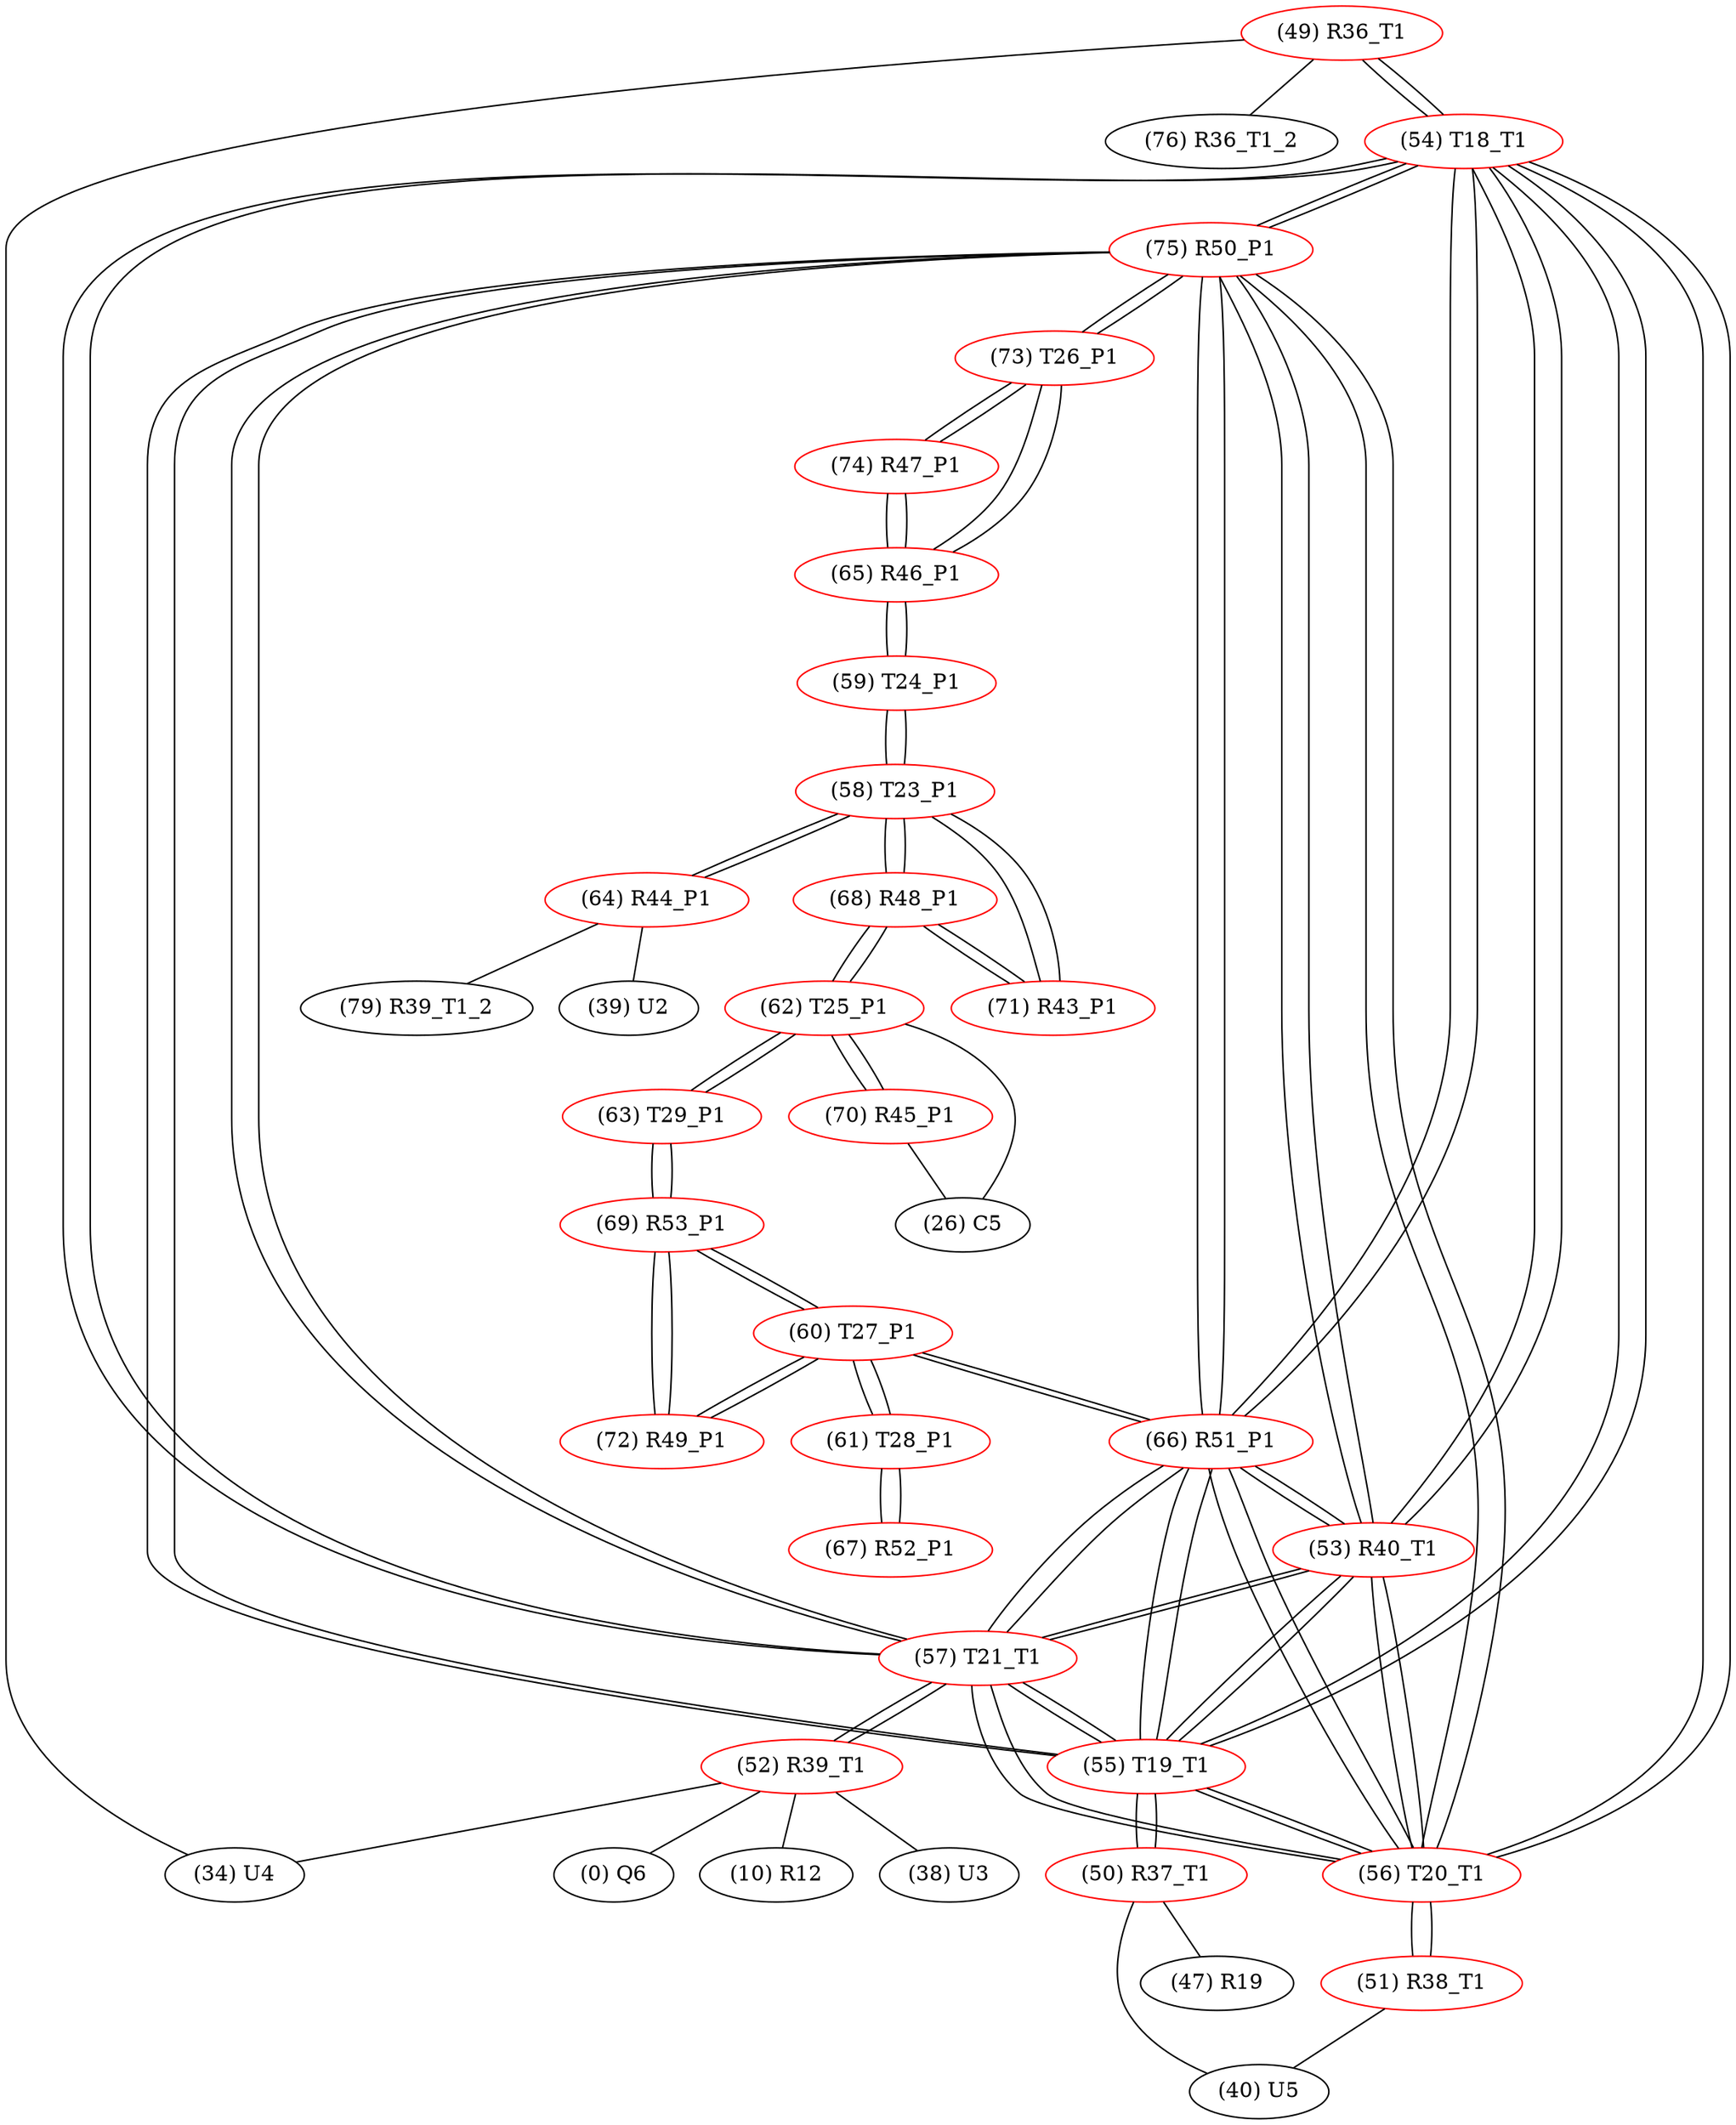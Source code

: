 graph {
	49 [label="(49) R36_T1" color=red]
	34 [label="(34) U4"]
	76 [label="(76) R36_T1_2"]
	54 [label="(54) T18_T1"]
	50 [label="(50) R37_T1" color=red]
	40 [label="(40) U5"]
	47 [label="(47) R19"]
	55 [label="(55) T19_T1"]
	51 [label="(51) R38_T1" color=red]
	40 [label="(40) U5"]
	56 [label="(56) T20_T1"]
	52 [label="(52) R39_T1" color=red]
	0 [label="(0) Q6"]
	10 [label="(10) R12"]
	34 [label="(34) U4"]
	38 [label="(38) U3"]
	57 [label="(57) T21_T1"]
	53 [label="(53) R40_T1" color=red]
	66 [label="(66) R51_P1"]
	75 [label="(75) R50_P1"]
	54 [label="(54) T18_T1"]
	57 [label="(57) T21_T1"]
	56 [label="(56) T20_T1"]
	55 [label="(55) T19_T1"]
	54 [label="(54) T18_T1" color=red]
	49 [label="(49) R36_T1"]
	66 [label="(66) R51_P1"]
	75 [label="(75) R50_P1"]
	57 [label="(57) T21_T1"]
	56 [label="(56) T20_T1"]
	55 [label="(55) T19_T1"]
	53 [label="(53) R40_T1"]
	55 [label="(55) T19_T1" color=red]
	50 [label="(50) R37_T1"]
	66 [label="(66) R51_P1"]
	75 [label="(75) R50_P1"]
	54 [label="(54) T18_T1"]
	57 [label="(57) T21_T1"]
	56 [label="(56) T20_T1"]
	53 [label="(53) R40_T1"]
	56 [label="(56) T20_T1" color=red]
	51 [label="(51) R38_T1"]
	66 [label="(66) R51_P1"]
	75 [label="(75) R50_P1"]
	54 [label="(54) T18_T1"]
	57 [label="(57) T21_T1"]
	55 [label="(55) T19_T1"]
	53 [label="(53) R40_T1"]
	57 [label="(57) T21_T1" color=red]
	52 [label="(52) R39_T1"]
	66 [label="(66) R51_P1"]
	75 [label="(75) R50_P1"]
	54 [label="(54) T18_T1"]
	56 [label="(56) T20_T1"]
	55 [label="(55) T19_T1"]
	53 [label="(53) R40_T1"]
	58 [label="(58) T23_P1" color=red]
	68 [label="(68) R48_P1"]
	71 [label="(71) R43_P1"]
	59 [label="(59) T24_P1"]
	64 [label="(64) R44_P1"]
	59 [label="(59) T24_P1" color=red]
	65 [label="(65) R46_P1"]
	58 [label="(58) T23_P1"]
	60 [label="(60) T27_P1" color=red]
	66 [label="(66) R51_P1"]
	61 [label="(61) T28_P1"]
	69 [label="(69) R53_P1"]
	72 [label="(72) R49_P1"]
	61 [label="(61) T28_P1" color=red]
	67 [label="(67) R52_P1"]
	60 [label="(60) T27_P1"]
	62 [label="(62) T25_P1" color=red]
	63 [label="(63) T29_P1"]
	68 [label="(68) R48_P1"]
	70 [label="(70) R45_P1"]
	26 [label="(26) C5"]
	63 [label="(63) T29_P1" color=red]
	62 [label="(62) T25_P1"]
	69 [label="(69) R53_P1"]
	64 [label="(64) R44_P1" color=red]
	39 [label="(39) U2"]
	79 [label="(79) R39_T1_2"]
	58 [label="(58) T23_P1"]
	65 [label="(65) R46_P1" color=red]
	73 [label="(73) T26_P1"]
	74 [label="(74) R47_P1"]
	59 [label="(59) T24_P1"]
	66 [label="(66) R51_P1" color=red]
	60 [label="(60) T27_P1"]
	75 [label="(75) R50_P1"]
	54 [label="(54) T18_T1"]
	57 [label="(57) T21_T1"]
	56 [label="(56) T20_T1"]
	55 [label="(55) T19_T1"]
	53 [label="(53) R40_T1"]
	67 [label="(67) R52_P1" color=red]
	61 [label="(61) T28_P1"]
	68 [label="(68) R48_P1" color=red]
	62 [label="(62) T25_P1"]
	58 [label="(58) T23_P1"]
	71 [label="(71) R43_P1"]
	69 [label="(69) R53_P1" color=red]
	63 [label="(63) T29_P1"]
	60 [label="(60) T27_P1"]
	72 [label="(72) R49_P1"]
	70 [label="(70) R45_P1" color=red]
	62 [label="(62) T25_P1"]
	26 [label="(26) C5"]
	71 [label="(71) R43_P1" color=red]
	68 [label="(68) R48_P1"]
	58 [label="(58) T23_P1"]
	72 [label="(72) R49_P1" color=red]
	60 [label="(60) T27_P1"]
	69 [label="(69) R53_P1"]
	73 [label="(73) T26_P1" color=red]
	75 [label="(75) R50_P1"]
	65 [label="(65) R46_P1"]
	74 [label="(74) R47_P1"]
	74 [label="(74) R47_P1" color=red]
	73 [label="(73) T26_P1"]
	65 [label="(65) R46_P1"]
	75 [label="(75) R50_P1" color=red]
	73 [label="(73) T26_P1"]
	66 [label="(66) R51_P1"]
	54 [label="(54) T18_T1"]
	57 [label="(57) T21_T1"]
	56 [label="(56) T20_T1"]
	55 [label="(55) T19_T1"]
	53 [label="(53) R40_T1"]
	49 -- 34
	49 -- 76
	49 -- 54
	50 -- 40
	50 -- 47
	50 -- 55
	51 -- 40
	51 -- 56
	52 -- 0
	52 -- 10
	52 -- 34
	52 -- 38
	52 -- 57
	53 -- 66
	53 -- 75
	53 -- 54
	53 -- 57
	53 -- 56
	53 -- 55
	54 -- 49
	54 -- 66
	54 -- 75
	54 -- 57
	54 -- 56
	54 -- 55
	54 -- 53
	55 -- 50
	55 -- 66
	55 -- 75
	55 -- 54
	55 -- 57
	55 -- 56
	55 -- 53
	56 -- 51
	56 -- 66
	56 -- 75
	56 -- 54
	56 -- 57
	56 -- 55
	56 -- 53
	57 -- 52
	57 -- 66
	57 -- 75
	57 -- 54
	57 -- 56
	57 -- 55
	57 -- 53
	58 -- 68
	58 -- 71
	58 -- 59
	58 -- 64
	59 -- 65
	59 -- 58
	60 -- 66
	60 -- 61
	60 -- 69
	60 -- 72
	61 -- 67
	61 -- 60
	62 -- 63
	62 -- 68
	62 -- 70
	62 -- 26
	63 -- 62
	63 -- 69
	64 -- 39
	64 -- 79
	64 -- 58
	65 -- 73
	65 -- 74
	65 -- 59
	66 -- 60
	66 -- 75
	66 -- 54
	66 -- 57
	66 -- 56
	66 -- 55
	66 -- 53
	67 -- 61
	68 -- 62
	68 -- 58
	68 -- 71
	69 -- 63
	69 -- 60
	69 -- 72
	70 -- 62
	70 -- 26
	71 -- 68
	71 -- 58
	72 -- 60
	72 -- 69
	73 -- 75
	73 -- 65
	73 -- 74
	74 -- 73
	74 -- 65
	75 -- 73
	75 -- 66
	75 -- 54
	75 -- 57
	75 -- 56
	75 -- 55
	75 -- 53
}